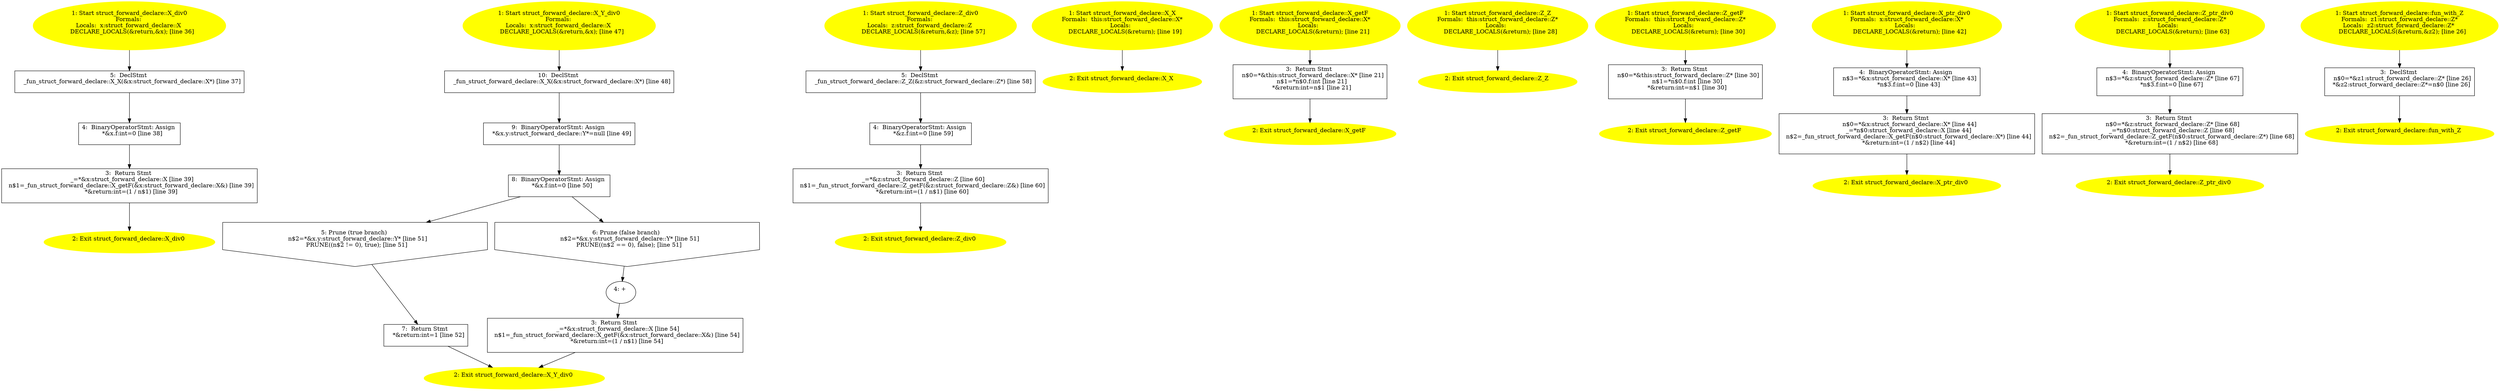 /* @generated */
digraph iCFG {
"X_div0#struct_forward_declare#_ZN22struct_forward_declare6X_div0Ev.99390866789b2126a8dffc42231fb336_1" [label="1: Start struct_forward_declare::X_div0\nFormals: \nLocals:  x:struct_forward_declare::X \n   DECLARE_LOCALS(&return,&x); [line 36]\n " color=yellow style=filled]
	

	 "X_div0#struct_forward_declare#_ZN22struct_forward_declare6X_div0Ev.99390866789b2126a8dffc42231fb336_1" -> "X_div0#struct_forward_declare#_ZN22struct_forward_declare6X_div0Ev.99390866789b2126a8dffc42231fb336_5" ;
"X_div0#struct_forward_declare#_ZN22struct_forward_declare6X_div0Ev.99390866789b2126a8dffc42231fb336_2" [label="2: Exit struct_forward_declare::X_div0 \n  " color=yellow style=filled]
	

"X_div0#struct_forward_declare#_ZN22struct_forward_declare6X_div0Ev.99390866789b2126a8dffc42231fb336_3" [label="3:  Return Stmt \n   _=*&x:struct_forward_declare::X [line 39]\n  n$1=_fun_struct_forward_declare::X_getF(&x:struct_forward_declare::X&) [line 39]\n  *&return:int=(1 / n$1) [line 39]\n " shape="box"]
	

	 "X_div0#struct_forward_declare#_ZN22struct_forward_declare6X_div0Ev.99390866789b2126a8dffc42231fb336_3" -> "X_div0#struct_forward_declare#_ZN22struct_forward_declare6X_div0Ev.99390866789b2126a8dffc42231fb336_2" ;
"X_div0#struct_forward_declare#_ZN22struct_forward_declare6X_div0Ev.99390866789b2126a8dffc42231fb336_4" [label="4:  BinaryOperatorStmt: Assign \n   *&x.f:int=0 [line 38]\n " shape="box"]
	

	 "X_div0#struct_forward_declare#_ZN22struct_forward_declare6X_div0Ev.99390866789b2126a8dffc42231fb336_4" -> "X_div0#struct_forward_declare#_ZN22struct_forward_declare6X_div0Ev.99390866789b2126a8dffc42231fb336_3" ;
"X_div0#struct_forward_declare#_ZN22struct_forward_declare6X_div0Ev.99390866789b2126a8dffc42231fb336_5" [label="5:  DeclStmt \n   _fun_struct_forward_declare::X_X(&x:struct_forward_declare::X*) [line 37]\n " shape="box"]
	

	 "X_div0#struct_forward_declare#_ZN22struct_forward_declare6X_div0Ev.99390866789b2126a8dffc42231fb336_5" -> "X_div0#struct_forward_declare#_ZN22struct_forward_declare6X_div0Ev.99390866789b2126a8dffc42231fb336_4" ;
"X_Y_div0#struct_forward_declare#_ZN22struct_forward_declare8X_Y_div0Ev.bd1a4d8b7b32a118f7842bed79764012_1" [label="1: Start struct_forward_declare::X_Y_div0\nFormals: \nLocals:  x:struct_forward_declare::X \n   DECLARE_LOCALS(&return,&x); [line 47]\n " color=yellow style=filled]
	

	 "X_Y_div0#struct_forward_declare#_ZN22struct_forward_declare8X_Y_div0Ev.bd1a4d8b7b32a118f7842bed79764012_1" -> "X_Y_div0#struct_forward_declare#_ZN22struct_forward_declare8X_Y_div0Ev.bd1a4d8b7b32a118f7842bed79764012_10" ;
"X_Y_div0#struct_forward_declare#_ZN22struct_forward_declare8X_Y_div0Ev.bd1a4d8b7b32a118f7842bed79764012_2" [label="2: Exit struct_forward_declare::X_Y_div0 \n  " color=yellow style=filled]
	

"X_Y_div0#struct_forward_declare#_ZN22struct_forward_declare8X_Y_div0Ev.bd1a4d8b7b32a118f7842bed79764012_3" [label="3:  Return Stmt \n   _=*&x:struct_forward_declare::X [line 54]\n  n$1=_fun_struct_forward_declare::X_getF(&x:struct_forward_declare::X&) [line 54]\n  *&return:int=(1 / n$1) [line 54]\n " shape="box"]
	

	 "X_Y_div0#struct_forward_declare#_ZN22struct_forward_declare8X_Y_div0Ev.bd1a4d8b7b32a118f7842bed79764012_3" -> "X_Y_div0#struct_forward_declare#_ZN22struct_forward_declare8X_Y_div0Ev.bd1a4d8b7b32a118f7842bed79764012_2" ;
"X_Y_div0#struct_forward_declare#_ZN22struct_forward_declare8X_Y_div0Ev.bd1a4d8b7b32a118f7842bed79764012_4" [label="4: + \n  " ]
	

	 "X_Y_div0#struct_forward_declare#_ZN22struct_forward_declare8X_Y_div0Ev.bd1a4d8b7b32a118f7842bed79764012_4" -> "X_Y_div0#struct_forward_declare#_ZN22struct_forward_declare8X_Y_div0Ev.bd1a4d8b7b32a118f7842bed79764012_3" ;
"X_Y_div0#struct_forward_declare#_ZN22struct_forward_declare8X_Y_div0Ev.bd1a4d8b7b32a118f7842bed79764012_5" [label="5: Prune (true branch) \n   n$2=*&x.y:struct_forward_declare::Y* [line 51]\n  PRUNE((n$2 != 0), true); [line 51]\n " shape="invhouse"]
	

	 "X_Y_div0#struct_forward_declare#_ZN22struct_forward_declare8X_Y_div0Ev.bd1a4d8b7b32a118f7842bed79764012_5" -> "X_Y_div0#struct_forward_declare#_ZN22struct_forward_declare8X_Y_div0Ev.bd1a4d8b7b32a118f7842bed79764012_7" ;
"X_Y_div0#struct_forward_declare#_ZN22struct_forward_declare8X_Y_div0Ev.bd1a4d8b7b32a118f7842bed79764012_6" [label="6: Prune (false branch) \n   n$2=*&x.y:struct_forward_declare::Y* [line 51]\n  PRUNE((n$2 == 0), false); [line 51]\n " shape="invhouse"]
	

	 "X_Y_div0#struct_forward_declare#_ZN22struct_forward_declare8X_Y_div0Ev.bd1a4d8b7b32a118f7842bed79764012_6" -> "X_Y_div0#struct_forward_declare#_ZN22struct_forward_declare8X_Y_div0Ev.bd1a4d8b7b32a118f7842bed79764012_4" ;
"X_Y_div0#struct_forward_declare#_ZN22struct_forward_declare8X_Y_div0Ev.bd1a4d8b7b32a118f7842bed79764012_7" [label="7:  Return Stmt \n   *&return:int=1 [line 52]\n " shape="box"]
	

	 "X_Y_div0#struct_forward_declare#_ZN22struct_forward_declare8X_Y_div0Ev.bd1a4d8b7b32a118f7842bed79764012_7" -> "X_Y_div0#struct_forward_declare#_ZN22struct_forward_declare8X_Y_div0Ev.bd1a4d8b7b32a118f7842bed79764012_2" ;
"X_Y_div0#struct_forward_declare#_ZN22struct_forward_declare8X_Y_div0Ev.bd1a4d8b7b32a118f7842bed79764012_8" [label="8:  BinaryOperatorStmt: Assign \n   *&x.f:int=0 [line 50]\n " shape="box"]
	

	 "X_Y_div0#struct_forward_declare#_ZN22struct_forward_declare8X_Y_div0Ev.bd1a4d8b7b32a118f7842bed79764012_8" -> "X_Y_div0#struct_forward_declare#_ZN22struct_forward_declare8X_Y_div0Ev.bd1a4d8b7b32a118f7842bed79764012_5" ;
	 "X_Y_div0#struct_forward_declare#_ZN22struct_forward_declare8X_Y_div0Ev.bd1a4d8b7b32a118f7842bed79764012_8" -> "X_Y_div0#struct_forward_declare#_ZN22struct_forward_declare8X_Y_div0Ev.bd1a4d8b7b32a118f7842bed79764012_6" ;
"X_Y_div0#struct_forward_declare#_ZN22struct_forward_declare8X_Y_div0Ev.bd1a4d8b7b32a118f7842bed79764012_9" [label="9:  BinaryOperatorStmt: Assign \n   *&x.y:struct_forward_declare::Y*=null [line 49]\n " shape="box"]
	

	 "X_Y_div0#struct_forward_declare#_ZN22struct_forward_declare8X_Y_div0Ev.bd1a4d8b7b32a118f7842bed79764012_9" -> "X_Y_div0#struct_forward_declare#_ZN22struct_forward_declare8X_Y_div0Ev.bd1a4d8b7b32a118f7842bed79764012_8" ;
"X_Y_div0#struct_forward_declare#_ZN22struct_forward_declare8X_Y_div0Ev.bd1a4d8b7b32a118f7842bed79764012_10" [label="10:  DeclStmt \n   _fun_struct_forward_declare::X_X(&x:struct_forward_declare::X*) [line 48]\n " shape="box"]
	

	 "X_Y_div0#struct_forward_declare#_ZN22struct_forward_declare8X_Y_div0Ev.bd1a4d8b7b32a118f7842bed79764012_10" -> "X_Y_div0#struct_forward_declare#_ZN22struct_forward_declare8X_Y_div0Ev.bd1a4d8b7b32a118f7842bed79764012_9" ;
"Z_div0#struct_forward_declare#_ZN22struct_forward_declare6Z_div0Ev.a505b34806619878f3b8e521270dcf65_1" [label="1: Start struct_forward_declare::Z_div0\nFormals: \nLocals:  z:struct_forward_declare::Z \n   DECLARE_LOCALS(&return,&z); [line 57]\n " color=yellow style=filled]
	

	 "Z_div0#struct_forward_declare#_ZN22struct_forward_declare6Z_div0Ev.a505b34806619878f3b8e521270dcf65_1" -> "Z_div0#struct_forward_declare#_ZN22struct_forward_declare6Z_div0Ev.a505b34806619878f3b8e521270dcf65_5" ;
"Z_div0#struct_forward_declare#_ZN22struct_forward_declare6Z_div0Ev.a505b34806619878f3b8e521270dcf65_2" [label="2: Exit struct_forward_declare::Z_div0 \n  " color=yellow style=filled]
	

"Z_div0#struct_forward_declare#_ZN22struct_forward_declare6Z_div0Ev.a505b34806619878f3b8e521270dcf65_3" [label="3:  Return Stmt \n   _=*&z:struct_forward_declare::Z [line 60]\n  n$1=_fun_struct_forward_declare::Z_getF(&z:struct_forward_declare::Z&) [line 60]\n  *&return:int=(1 / n$1) [line 60]\n " shape="box"]
	

	 "Z_div0#struct_forward_declare#_ZN22struct_forward_declare6Z_div0Ev.a505b34806619878f3b8e521270dcf65_3" -> "Z_div0#struct_forward_declare#_ZN22struct_forward_declare6Z_div0Ev.a505b34806619878f3b8e521270dcf65_2" ;
"Z_div0#struct_forward_declare#_ZN22struct_forward_declare6Z_div0Ev.a505b34806619878f3b8e521270dcf65_4" [label="4:  BinaryOperatorStmt: Assign \n   *&z.f:int=0 [line 59]\n " shape="box"]
	

	 "Z_div0#struct_forward_declare#_ZN22struct_forward_declare6Z_div0Ev.a505b34806619878f3b8e521270dcf65_4" -> "Z_div0#struct_forward_declare#_ZN22struct_forward_declare6Z_div0Ev.a505b34806619878f3b8e521270dcf65_3" ;
"Z_div0#struct_forward_declare#_ZN22struct_forward_declare6Z_div0Ev.a505b34806619878f3b8e521270dcf65_5" [label="5:  DeclStmt \n   _fun_struct_forward_declare::Z_Z(&z:struct_forward_declare::Z*) [line 58]\n " shape="box"]
	

	 "Z_div0#struct_forward_declare#_ZN22struct_forward_declare6Z_div0Ev.a505b34806619878f3b8e521270dcf65_5" -> "Z_div0#struct_forward_declare#_ZN22struct_forward_declare6Z_div0Ev.a505b34806619878f3b8e521270dcf65_4" ;
"X#X#struct_forward_declare#{_ZN22struct_forward_declare1XC1Ev}.1134af3db0d0d9b85dd903e2f9d96998_1" [label="1: Start struct_forward_declare::X_X\nFormals:  this:struct_forward_declare::X*\nLocals:  \n   DECLARE_LOCALS(&return); [line 19]\n " color=yellow style=filled]
	

	 "X#X#struct_forward_declare#{_ZN22struct_forward_declare1XC1Ev}.1134af3db0d0d9b85dd903e2f9d96998_1" -> "X#X#struct_forward_declare#{_ZN22struct_forward_declare1XC1Ev}.1134af3db0d0d9b85dd903e2f9d96998_2" ;
"X#X#struct_forward_declare#{_ZN22struct_forward_declare1XC1Ev}.1134af3db0d0d9b85dd903e2f9d96998_2" [label="2: Exit struct_forward_declare::X_X \n  " color=yellow style=filled]
	

"getF#X#struct_forward_declare#(_ZN22struct_forward_declare1X4getFEv).1e9b3699cbb3e16aa40f3c70fd848d39_1" [label="1: Start struct_forward_declare::X_getF\nFormals:  this:struct_forward_declare::X*\nLocals:  \n   DECLARE_LOCALS(&return); [line 21]\n " color=yellow style=filled]
	

	 "getF#X#struct_forward_declare#(_ZN22struct_forward_declare1X4getFEv).1e9b3699cbb3e16aa40f3c70fd848d39_1" -> "getF#X#struct_forward_declare#(_ZN22struct_forward_declare1X4getFEv).1e9b3699cbb3e16aa40f3c70fd848d39_3" ;
"getF#X#struct_forward_declare#(_ZN22struct_forward_declare1X4getFEv).1e9b3699cbb3e16aa40f3c70fd848d39_2" [label="2: Exit struct_forward_declare::X_getF \n  " color=yellow style=filled]
	

"getF#X#struct_forward_declare#(_ZN22struct_forward_declare1X4getFEv).1e9b3699cbb3e16aa40f3c70fd848d39_3" [label="3:  Return Stmt \n   n$0=*&this:struct_forward_declare::X* [line 21]\n  n$1=*n$0.f:int [line 21]\n  *&return:int=n$1 [line 21]\n " shape="box"]
	

	 "getF#X#struct_forward_declare#(_ZN22struct_forward_declare1X4getFEv).1e9b3699cbb3e16aa40f3c70fd848d39_3" -> "getF#X#struct_forward_declare#(_ZN22struct_forward_declare1X4getFEv).1e9b3699cbb3e16aa40f3c70fd848d39_2" ;
"Z#Z#struct_forward_declare#{_ZN22struct_forward_declare1ZC1Ev}.9060e5ac1040e8306d6f2997af8106e2_1" [label="1: Start struct_forward_declare::Z_Z\nFormals:  this:struct_forward_declare::Z*\nLocals:  \n   DECLARE_LOCALS(&return); [line 28]\n " color=yellow style=filled]
	

	 "Z#Z#struct_forward_declare#{_ZN22struct_forward_declare1ZC1Ev}.9060e5ac1040e8306d6f2997af8106e2_1" -> "Z#Z#struct_forward_declare#{_ZN22struct_forward_declare1ZC1Ev}.9060e5ac1040e8306d6f2997af8106e2_2" ;
"Z#Z#struct_forward_declare#{_ZN22struct_forward_declare1ZC1Ev}.9060e5ac1040e8306d6f2997af8106e2_2" [label="2: Exit struct_forward_declare::Z_Z \n  " color=yellow style=filled]
	

"getF#Z#struct_forward_declare#(_ZN22struct_forward_declare1Z4getFEv).972609c8e19c27c5beb0f97c0f754d03_1" [label="1: Start struct_forward_declare::Z_getF\nFormals:  this:struct_forward_declare::Z*\nLocals:  \n   DECLARE_LOCALS(&return); [line 30]\n " color=yellow style=filled]
	

	 "getF#Z#struct_forward_declare#(_ZN22struct_forward_declare1Z4getFEv).972609c8e19c27c5beb0f97c0f754d03_1" -> "getF#Z#struct_forward_declare#(_ZN22struct_forward_declare1Z4getFEv).972609c8e19c27c5beb0f97c0f754d03_3" ;
"getF#Z#struct_forward_declare#(_ZN22struct_forward_declare1Z4getFEv).972609c8e19c27c5beb0f97c0f754d03_2" [label="2: Exit struct_forward_declare::Z_getF \n  " color=yellow style=filled]
	

"getF#Z#struct_forward_declare#(_ZN22struct_forward_declare1Z4getFEv).972609c8e19c27c5beb0f97c0f754d03_3" [label="3:  Return Stmt \n   n$0=*&this:struct_forward_declare::Z* [line 30]\n  n$1=*n$0.f:int [line 30]\n  *&return:int=n$1 [line 30]\n " shape="box"]
	

	 "getF#Z#struct_forward_declare#(_ZN22struct_forward_declare1Z4getFEv).972609c8e19c27c5beb0f97c0f754d03_3" -> "getF#Z#struct_forward_declare#(_ZN22struct_forward_declare1Z4getFEv).972609c8e19c27c5beb0f97c0f754d03_2" ;
"X_ptr_div0#struct_forward_declare#_ZN22struct_forward_declare10X_ptr_div0EPNS_1XE.1092a9e506b6aa3a84ea78a4be5595fa_1" [label="1: Start struct_forward_declare::X_ptr_div0\nFormals:  x:struct_forward_declare::X*\nLocals:  \n   DECLARE_LOCALS(&return); [line 42]\n " color=yellow style=filled]
	

	 "X_ptr_div0#struct_forward_declare#_ZN22struct_forward_declare10X_ptr_div0EPNS_1XE.1092a9e506b6aa3a84ea78a4be5595fa_1" -> "X_ptr_div0#struct_forward_declare#_ZN22struct_forward_declare10X_ptr_div0EPNS_1XE.1092a9e506b6aa3a84ea78a4be5595fa_4" ;
"X_ptr_div0#struct_forward_declare#_ZN22struct_forward_declare10X_ptr_div0EPNS_1XE.1092a9e506b6aa3a84ea78a4be5595fa_2" [label="2: Exit struct_forward_declare::X_ptr_div0 \n  " color=yellow style=filled]
	

"X_ptr_div0#struct_forward_declare#_ZN22struct_forward_declare10X_ptr_div0EPNS_1XE.1092a9e506b6aa3a84ea78a4be5595fa_3" [label="3:  Return Stmt \n   n$0=*&x:struct_forward_declare::X* [line 44]\n  _=*n$0:struct_forward_declare::X [line 44]\n  n$2=_fun_struct_forward_declare::X_getF(n$0:struct_forward_declare::X*) [line 44]\n  *&return:int=(1 / n$2) [line 44]\n " shape="box"]
	

	 "X_ptr_div0#struct_forward_declare#_ZN22struct_forward_declare10X_ptr_div0EPNS_1XE.1092a9e506b6aa3a84ea78a4be5595fa_3" -> "X_ptr_div0#struct_forward_declare#_ZN22struct_forward_declare10X_ptr_div0EPNS_1XE.1092a9e506b6aa3a84ea78a4be5595fa_2" ;
"X_ptr_div0#struct_forward_declare#_ZN22struct_forward_declare10X_ptr_div0EPNS_1XE.1092a9e506b6aa3a84ea78a4be5595fa_4" [label="4:  BinaryOperatorStmt: Assign \n   n$3=*&x:struct_forward_declare::X* [line 43]\n  *n$3.f:int=0 [line 43]\n " shape="box"]
	

	 "X_ptr_div0#struct_forward_declare#_ZN22struct_forward_declare10X_ptr_div0EPNS_1XE.1092a9e506b6aa3a84ea78a4be5595fa_4" -> "X_ptr_div0#struct_forward_declare#_ZN22struct_forward_declare10X_ptr_div0EPNS_1XE.1092a9e506b6aa3a84ea78a4be5595fa_3" ;
"Z_ptr_div0#struct_forward_declare#_ZN22struct_forward_declare10Z_ptr_div0EPNS_1ZE.ae82532ef25a8098cdd32061d5136f50_1" [label="1: Start struct_forward_declare::Z_ptr_div0\nFormals:  z:struct_forward_declare::Z*\nLocals:  \n   DECLARE_LOCALS(&return); [line 63]\n " color=yellow style=filled]
	

	 "Z_ptr_div0#struct_forward_declare#_ZN22struct_forward_declare10Z_ptr_div0EPNS_1ZE.ae82532ef25a8098cdd32061d5136f50_1" -> "Z_ptr_div0#struct_forward_declare#_ZN22struct_forward_declare10Z_ptr_div0EPNS_1ZE.ae82532ef25a8098cdd32061d5136f50_4" ;
"Z_ptr_div0#struct_forward_declare#_ZN22struct_forward_declare10Z_ptr_div0EPNS_1ZE.ae82532ef25a8098cdd32061d5136f50_2" [label="2: Exit struct_forward_declare::Z_ptr_div0 \n  " color=yellow style=filled]
	

"Z_ptr_div0#struct_forward_declare#_ZN22struct_forward_declare10Z_ptr_div0EPNS_1ZE.ae82532ef25a8098cdd32061d5136f50_3" [label="3:  Return Stmt \n   n$0=*&z:struct_forward_declare::Z* [line 68]\n  _=*n$0:struct_forward_declare::Z [line 68]\n  n$2=_fun_struct_forward_declare::Z_getF(n$0:struct_forward_declare::Z*) [line 68]\n  *&return:int=(1 / n$2) [line 68]\n " shape="box"]
	

	 "Z_ptr_div0#struct_forward_declare#_ZN22struct_forward_declare10Z_ptr_div0EPNS_1ZE.ae82532ef25a8098cdd32061d5136f50_3" -> "Z_ptr_div0#struct_forward_declare#_ZN22struct_forward_declare10Z_ptr_div0EPNS_1ZE.ae82532ef25a8098cdd32061d5136f50_2" ;
"Z_ptr_div0#struct_forward_declare#_ZN22struct_forward_declare10Z_ptr_div0EPNS_1ZE.ae82532ef25a8098cdd32061d5136f50_4" [label="4:  BinaryOperatorStmt: Assign \n   n$3=*&z:struct_forward_declare::Z* [line 67]\n  *n$3.f:int=0 [line 67]\n " shape="box"]
	

	 "Z_ptr_div0#struct_forward_declare#_ZN22struct_forward_declare10Z_ptr_div0EPNS_1ZE.ae82532ef25a8098cdd32061d5136f50_4" -> "Z_ptr_div0#struct_forward_declare#_ZN22struct_forward_declare10Z_ptr_div0EPNS_1ZE.ae82532ef25a8098cdd32061d5136f50_3" ;
"fun_with_Z#struct_forward_declare#_ZN22struct_forward_declare10fun_with_ZEPNS_1ZE.fdd3616744230972b67d3807049d141e_1" [label="1: Start struct_forward_declare::fun_with_Z\nFormals:  z1:struct_forward_declare::Z*\nLocals:  z2:struct_forward_declare::Z* \n   DECLARE_LOCALS(&return,&z2); [line 26]\n " color=yellow style=filled]
	

	 "fun_with_Z#struct_forward_declare#_ZN22struct_forward_declare10fun_with_ZEPNS_1ZE.fdd3616744230972b67d3807049d141e_1" -> "fun_with_Z#struct_forward_declare#_ZN22struct_forward_declare10fun_with_ZEPNS_1ZE.fdd3616744230972b67d3807049d141e_3" ;
"fun_with_Z#struct_forward_declare#_ZN22struct_forward_declare10fun_with_ZEPNS_1ZE.fdd3616744230972b67d3807049d141e_2" [label="2: Exit struct_forward_declare::fun_with_Z \n  " color=yellow style=filled]
	

"fun_with_Z#struct_forward_declare#_ZN22struct_forward_declare10fun_with_ZEPNS_1ZE.fdd3616744230972b67d3807049d141e_3" [label="3:  DeclStmt \n   n$0=*&z1:struct_forward_declare::Z* [line 26]\n  *&z2:struct_forward_declare::Z*=n$0 [line 26]\n " shape="box"]
	

	 "fun_with_Z#struct_forward_declare#_ZN22struct_forward_declare10fun_with_ZEPNS_1ZE.fdd3616744230972b67d3807049d141e_3" -> "fun_with_Z#struct_forward_declare#_ZN22struct_forward_declare10fun_with_ZEPNS_1ZE.fdd3616744230972b67d3807049d141e_2" ;
}

